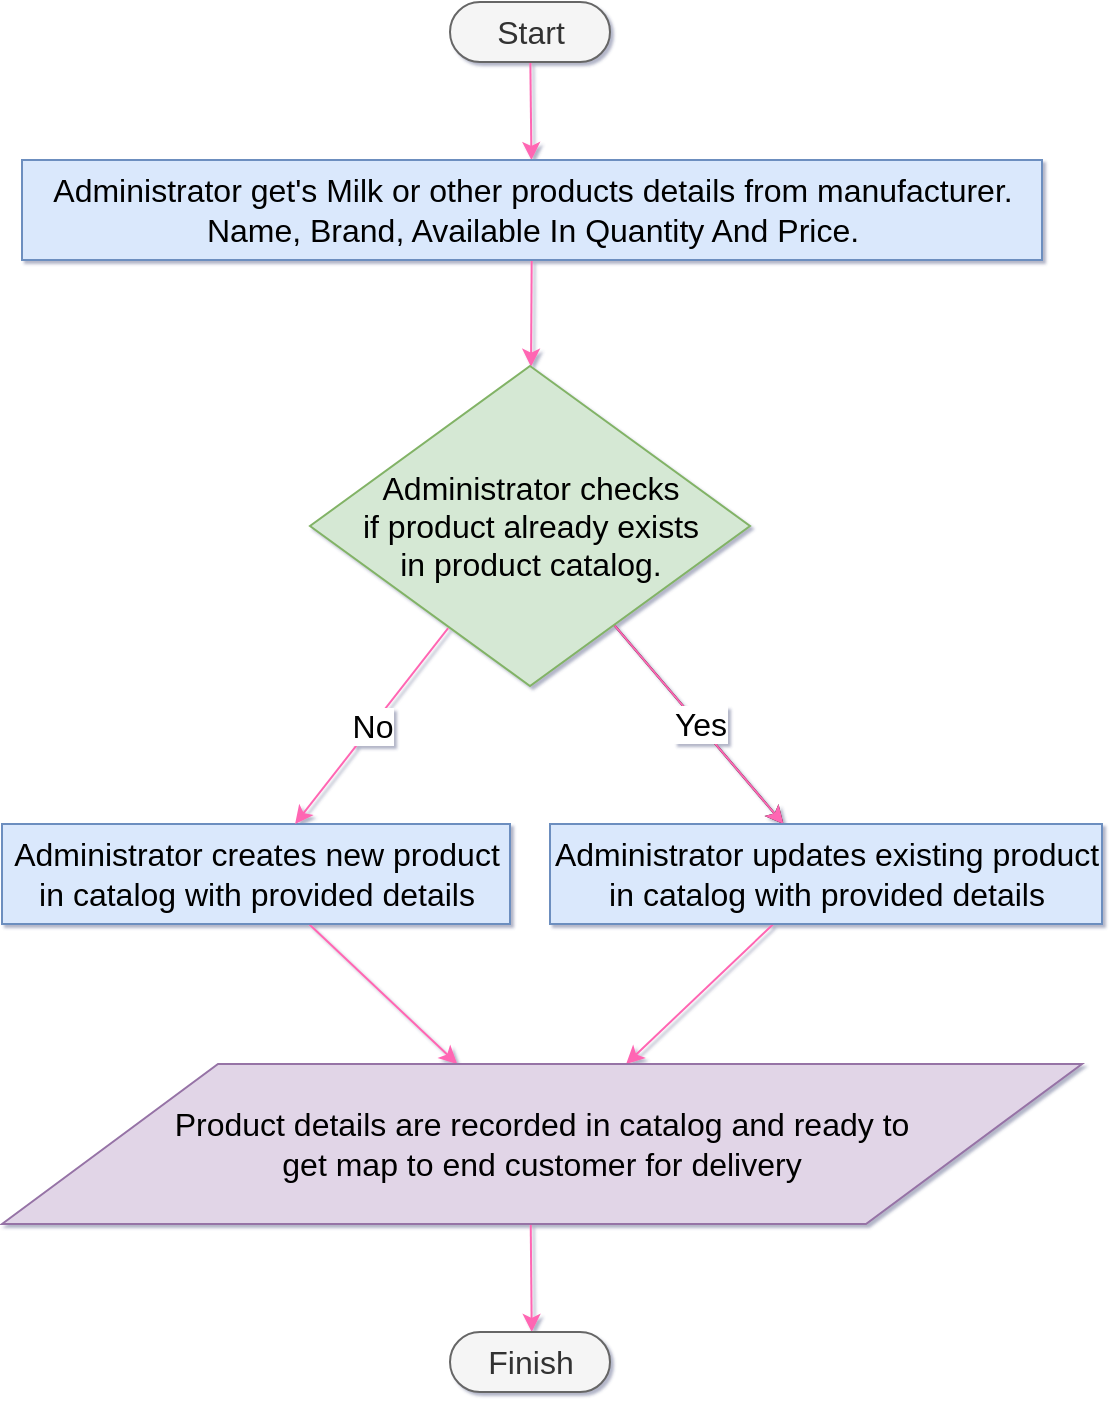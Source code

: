 <mxfile>
    <diagram id="gYplu0gBrDNn6FZVZYES" name="Page-1">
        <mxGraphModel dx="667" dy="566" grid="1" gridSize="10" guides="1" tooltips="1" connect="1" arrows="1" fold="1" page="1" pageScale="1" pageWidth="827" pageHeight="1169" math="0" shadow="1">
            <root>
                <mxCell id="0"/>
                <mxCell id="1" parent="0"/>
                <mxCell id="9" value="" style="edgeStyle=none;html=1;fontSize=16;rounded=0;strokeColor=#FF66B3;" parent="1" source="2" target="3" edge="1">
                    <mxGeometry relative="1" as="geometry"/>
                </mxCell>
                <mxCell id="2" value="&lt;font style=&quot;font-size: 16px;&quot;&gt;Start&lt;/font&gt;" style="html=1;dashed=0;whitespace=wrap;shape=mxgraph.dfd.start;fillColor=#f5f5f5;fontColor=#333333;strokeColor=#666666;fontSize=16;rounded=0;" parent="1" vertex="1">
                    <mxGeometry x="374" y="49" width="80" height="30" as="geometry"/>
                </mxCell>
                <mxCell id="10" value="" style="edgeStyle=none;html=1;fontSize=16;rounded=0;strokeColor=#FF66B3;" parent="1" source="3" target="4" edge="1">
                    <mxGeometry relative="1" as="geometry"/>
                </mxCell>
                <mxCell id="3" value="&lt;span class=&quot;nodeLabel&quot; style=&quot;font-size: 16px;&quot;&gt;Administrator get's Milk or other products details from manufacturer. &lt;br style=&quot;font-size: 16px;&quot;&gt; Name, Brand, Available In Quantity And Price.&lt;/span&gt;" style="html=1;dashed=0;whitespace=wrap;fillColor=#dae8fc;strokeColor=#6c8ebf;fontSize=16;rounded=0;" parent="1" vertex="1">
                    <mxGeometry x="160" y="128" width="510" height="50" as="geometry"/>
                </mxCell>
                <mxCell id="11" value="" style="edgeStyle=none;html=1;fontSize=16;rounded=0;" parent="1" source="4" target="6" edge="1">
                    <mxGeometry relative="1" as="geometry"/>
                </mxCell>
                <mxCell id="12" value="" style="edgeStyle=none;html=1;fontSize=16;rounded=0;strokeColor=#FF66B3;" parent="1" source="4" target="6" edge="1">
                    <mxGeometry relative="1" as="geometry"/>
                </mxCell>
                <mxCell id="19" value="Yes" style="edgeLabel;html=1;align=center;verticalAlign=middle;resizable=0;points=[];fontSize=16;rounded=0;" parent="12" vertex="1" connectable="0">
                    <mxGeometry x="-0.002" y="1" relative="1" as="geometry">
                        <mxPoint as="offset"/>
                    </mxGeometry>
                </mxCell>
                <mxCell id="4" value="&lt;span class=&quot;nodeLabel&quot; style=&quot;font-size: 16px;&quot;&gt;Administrator checks &lt;br style=&quot;font-size: 16px;&quot;&gt; if product already exists &lt;br style=&quot;font-size: 16px;&quot;&gt; in product catalog.&lt;/span&gt;" style="shape=rhombus;html=1;dashed=0;whitespace=wrap;perimeter=rhombusPerimeter;fillColor=#d5e8d4;strokeColor=#82b366;fontSize=16;rounded=0;" parent="1" vertex="1">
                    <mxGeometry x="304" y="231" width="220" height="160" as="geometry"/>
                </mxCell>
                <mxCell id="20" value="" style="edgeStyle=none;html=1;fontSize=16;rounded=0;strokeColor=#FF66B3;" parent="1" source="5" target="7" edge="1">
                    <mxGeometry relative="1" as="geometry"/>
                </mxCell>
                <mxCell id="5" value="&lt;span class=&quot;nodeLabel&quot; style=&quot;font-size: 16px;&quot;&gt;Administrator creates new product &lt;br style=&quot;font-size: 16px;&quot;&gt; in catalog with provided details&lt;/span&gt;" style="html=1;dashed=0;whitespace=wrap;fillColor=#dae8fc;strokeColor=#6c8ebf;fontSize=16;rounded=0;" parent="1" vertex="1">
                    <mxGeometry x="150" y="460" width="254" height="50" as="geometry"/>
                </mxCell>
                <mxCell id="15" value="" style="edgeStyle=none;html=1;fontSize=16;rounded=0;strokeColor=#FF66B3;" parent="1" source="6" target="7" edge="1">
                    <mxGeometry relative="1" as="geometry"/>
                </mxCell>
                <mxCell id="6" value="&lt;span class=&quot;nodeLabel&quot; style=&quot;font-size: 16px;&quot;&gt;Administrator updates existing product &lt;br style=&quot;font-size: 16px;&quot;&gt; in catalog with provided details&lt;/span&gt;" style="html=1;dashed=0;whitespace=wrap;fillColor=#dae8fc;strokeColor=#6c8ebf;fontSize=16;rounded=0;" parent="1" vertex="1">
                    <mxGeometry x="424" y="460" width="276" height="50" as="geometry"/>
                </mxCell>
                <mxCell id="16" value="" style="edgeStyle=none;html=1;fontSize=16;rounded=0;strokeColor=#FF66B3;" parent="1" edge="1">
                    <mxGeometry relative="1" as="geometry">
                        <mxPoint x="414.367" y="660" as="sourcePoint"/>
                        <mxPoint x="414.862" y="714" as="targetPoint"/>
                    </mxGeometry>
                </mxCell>
                <mxCell id="7" value="&lt;span class=&quot;nodeLabel&quot; style=&quot;font-size: 16px;&quot;&gt;Product details are recorded in catalog and ready to &lt;br style=&quot;font-size: 16px;&quot;&gt; get map to end customer for delivery&lt;/span&gt;" style="shape=parallelogram;perimeter=parallelogramPerimeter;whiteSpace=wrap;html=1;dashed=0;fillColor=#e1d5e7;strokeColor=#9673a6;fontSize=16;rounded=0;" parent="1" vertex="1">
                    <mxGeometry x="150" y="580" width="540" height="80" as="geometry"/>
                </mxCell>
                <mxCell id="8" value="Finish" style="html=1;dashed=0;whitespace=wrap;shape=mxgraph.dfd.start;fillColor=#f5f5f5;fontColor=#333333;strokeColor=#666666;fontSize=16;rounded=0;" parent="1" vertex="1">
                    <mxGeometry x="374" y="714" width="80" height="30" as="geometry"/>
                </mxCell>
                <mxCell id="13" value="No" style="edgeStyle=none;html=1;entryX=0.577;entryY=0;entryDx=0;entryDy=0;entryPerimeter=0;exitX=0.314;exitY=0.819;exitDx=0;exitDy=0;exitPerimeter=0;fontSize=16;rounded=0;strokeColor=#FF66B3;" parent="1" source="4" target="5" edge="1">
                    <mxGeometry relative="1" as="geometry">
                        <mxPoint x="464.606" y="371.468" as="sourcePoint"/>
                        <mxPoint x="543.885" y="470" as="targetPoint"/>
                    </mxGeometry>
                </mxCell>
            </root>
        </mxGraphModel>
    </diagram>
</mxfile>